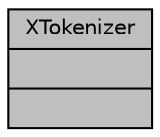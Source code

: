 digraph "XTokenizer"
{
  edge [fontname="Helvetica",fontsize="10",labelfontname="Helvetica",labelfontsize="10"];
  node [fontname="Helvetica",fontsize="10",shape=record];
  Node1 [label="{XTokenizer\n||}",height=0.2,width=0.4,color="black", fillcolor="grey75", style="filled", fontcolor="black"];
}

